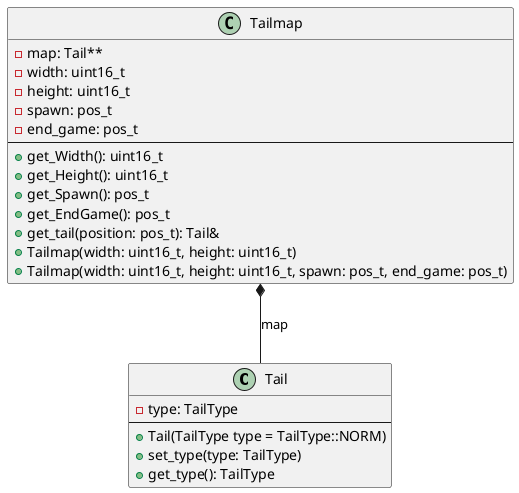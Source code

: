 @startuml diagramm

class Tail {
  - type: TailType
  --
  + Tail(TailType type = TailType::NORM)
  + set_type(type: TailType)
  + get_type(): TailType
}

class Tailmap {
  - map: Tail**
  - width: uint16_t
  - height: uint16_t
  - spawn: pos_t
  - end_game: pos_t
  --
  + get_Width(): uint16_t
  + get_Height(): uint16_t
  + get_Spawn(): pos_t
  + get_EndGame(): pos_t
  + get_tail(position: pos_t): Tail&
  + Tailmap(width: uint16_t, height: uint16_t)
  + Tailmap(width: uint16_t, height: uint16_t, spawn: pos_t, end_game: pos_t)
}
Tailmap *-- Tail : map

@enduml
